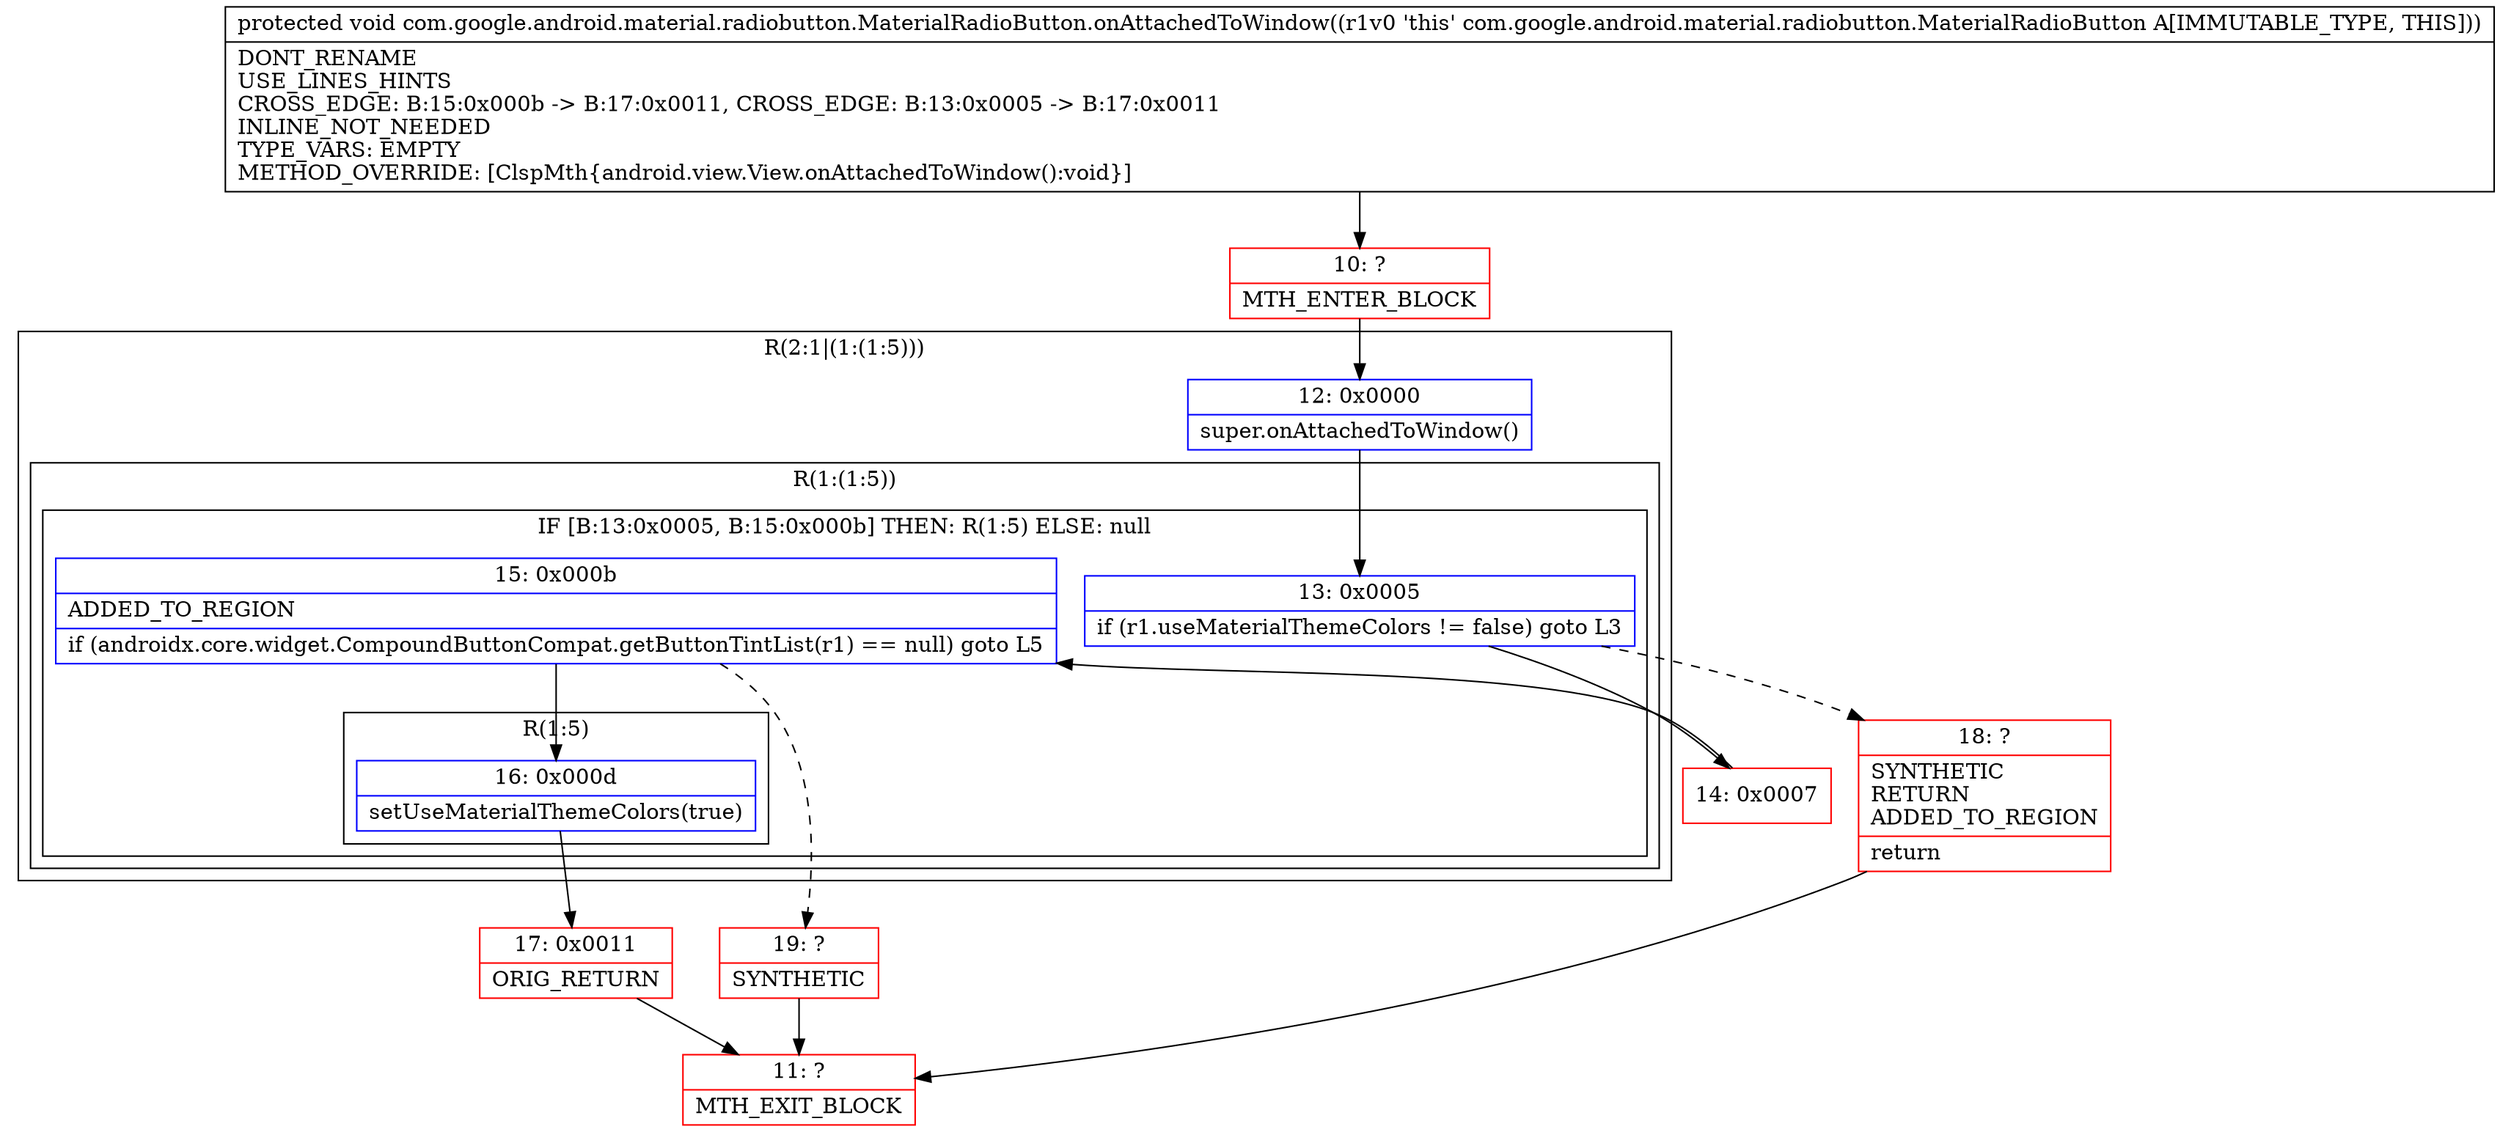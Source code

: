 digraph "CFG forcom.google.android.material.radiobutton.MaterialRadioButton.onAttachedToWindow()V" {
subgraph cluster_Region_1494550134 {
label = "R(2:1|(1:(1:5)))";
node [shape=record,color=blue];
Node_12 [shape=record,label="{12\:\ 0x0000|super.onAttachedToWindow()\l}"];
subgraph cluster_Region_1944449272 {
label = "R(1:(1:5))";
node [shape=record,color=blue];
subgraph cluster_IfRegion_1461384632 {
label = "IF [B:13:0x0005, B:15:0x000b] THEN: R(1:5) ELSE: null";
node [shape=record,color=blue];
Node_13 [shape=record,label="{13\:\ 0x0005|if (r1.useMaterialThemeColors != false) goto L3\l}"];
Node_15 [shape=record,label="{15\:\ 0x000b|ADDED_TO_REGION\l|if (androidx.core.widget.CompoundButtonCompat.getButtonTintList(r1) == null) goto L5\l}"];
subgraph cluster_Region_919604698 {
label = "R(1:5)";
node [shape=record,color=blue];
Node_16 [shape=record,label="{16\:\ 0x000d|setUseMaterialThemeColors(true)\l}"];
}
}
}
}
Node_10 [shape=record,color=red,label="{10\:\ ?|MTH_ENTER_BLOCK\l}"];
Node_14 [shape=record,color=red,label="{14\:\ 0x0007}"];
Node_17 [shape=record,color=red,label="{17\:\ 0x0011|ORIG_RETURN\l}"];
Node_11 [shape=record,color=red,label="{11\:\ ?|MTH_EXIT_BLOCK\l}"];
Node_19 [shape=record,color=red,label="{19\:\ ?|SYNTHETIC\l}"];
Node_18 [shape=record,color=red,label="{18\:\ ?|SYNTHETIC\lRETURN\lADDED_TO_REGION\l|return\l}"];
MethodNode[shape=record,label="{protected void com.google.android.material.radiobutton.MaterialRadioButton.onAttachedToWindow((r1v0 'this' com.google.android.material.radiobutton.MaterialRadioButton A[IMMUTABLE_TYPE, THIS]))  | DONT_RENAME\lUSE_LINES_HINTS\lCROSS_EDGE: B:15:0x000b \-\> B:17:0x0011, CROSS_EDGE: B:13:0x0005 \-\> B:17:0x0011\lINLINE_NOT_NEEDED\lTYPE_VARS: EMPTY\lMETHOD_OVERRIDE: [ClspMth\{android.view.View.onAttachedToWindow():void\}]\l}"];
MethodNode -> Node_10;Node_12 -> Node_13;
Node_13 -> Node_14;
Node_13 -> Node_18[style=dashed];
Node_15 -> Node_16;
Node_15 -> Node_19[style=dashed];
Node_16 -> Node_17;
Node_10 -> Node_12;
Node_14 -> Node_15;
Node_17 -> Node_11;
Node_19 -> Node_11;
Node_18 -> Node_11;
}

